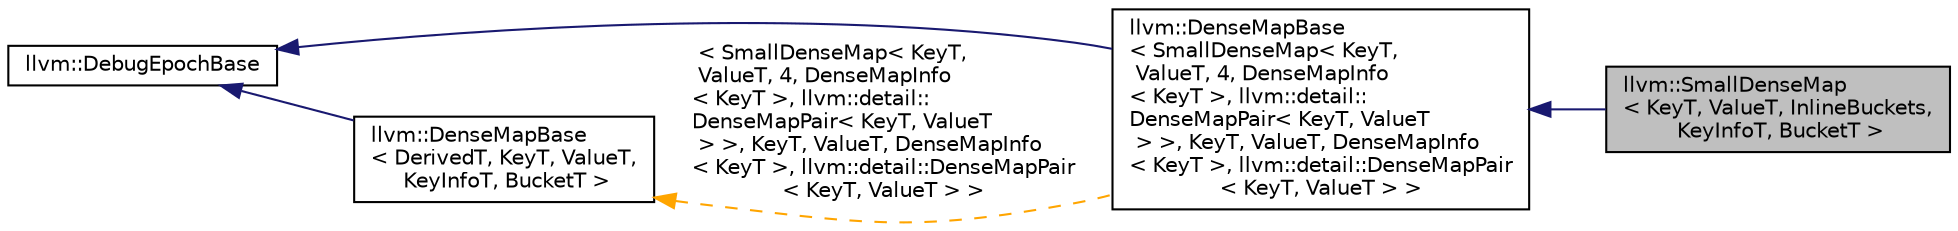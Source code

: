 digraph "llvm::SmallDenseMap&lt; KeyT, ValueT, InlineBuckets, KeyInfoT, BucketT &gt;"
{
 // LATEX_PDF_SIZE
  bgcolor="transparent";
  edge [fontname="Helvetica",fontsize="10",labelfontname="Helvetica",labelfontsize="10"];
  node [fontname="Helvetica",fontsize="10",shape=record];
  rankdir="LR";
  Node1 [label="llvm::SmallDenseMap\l\< KeyT, ValueT, InlineBuckets,\l KeyInfoT, BucketT \>",height=0.2,width=0.4,color="black", fillcolor="grey75", style="filled", fontcolor="black",tooltip=" "];
  Node2 -> Node1 [dir="back",color="midnightblue",fontsize="10",style="solid",fontname="Helvetica"];
  Node2 [label="llvm::DenseMapBase\l\< SmallDenseMap\< KeyT,\l ValueT, 4, DenseMapInfo\l\< KeyT \>, llvm::detail::\lDenseMapPair\< KeyT, ValueT\l \> \>, KeyT, ValueT, DenseMapInfo\l\< KeyT \>, llvm::detail::DenseMapPair\l\< KeyT, ValueT \> \>",height=0.2,width=0.4,color="black",URL="$classllvm_1_1DenseMapBase.html",tooltip=" "];
  Node3 -> Node2 [dir="back",color="midnightblue",fontsize="10",style="solid",fontname="Helvetica"];
  Node3 [label="llvm::DebugEpochBase",height=0.2,width=0.4,color="black",URL="$classllvm_1_1DebugEpochBase.html",tooltip="A base class for data structure classes wishing to make iterators (\"handles\") pointing into themselve..."];
  Node4 -> Node2 [dir="back",color="orange",fontsize="10",style="dashed",label=" \< SmallDenseMap\< KeyT,\l ValueT, 4, DenseMapInfo\l\< KeyT \>, llvm::detail::\lDenseMapPair\< KeyT, ValueT\l \> \>, KeyT, ValueT, DenseMapInfo\l\< KeyT \>, llvm::detail::DenseMapPair\l\< KeyT, ValueT \> \>" ,fontname="Helvetica"];
  Node4 [label="llvm::DenseMapBase\l\< DerivedT, KeyT, ValueT,\l KeyInfoT, BucketT \>",height=0.2,width=0.4,color="black",URL="$classllvm_1_1DenseMapBase.html",tooltip=" "];
  Node3 -> Node4 [dir="back",color="midnightblue",fontsize="10",style="solid",fontname="Helvetica"];
}

